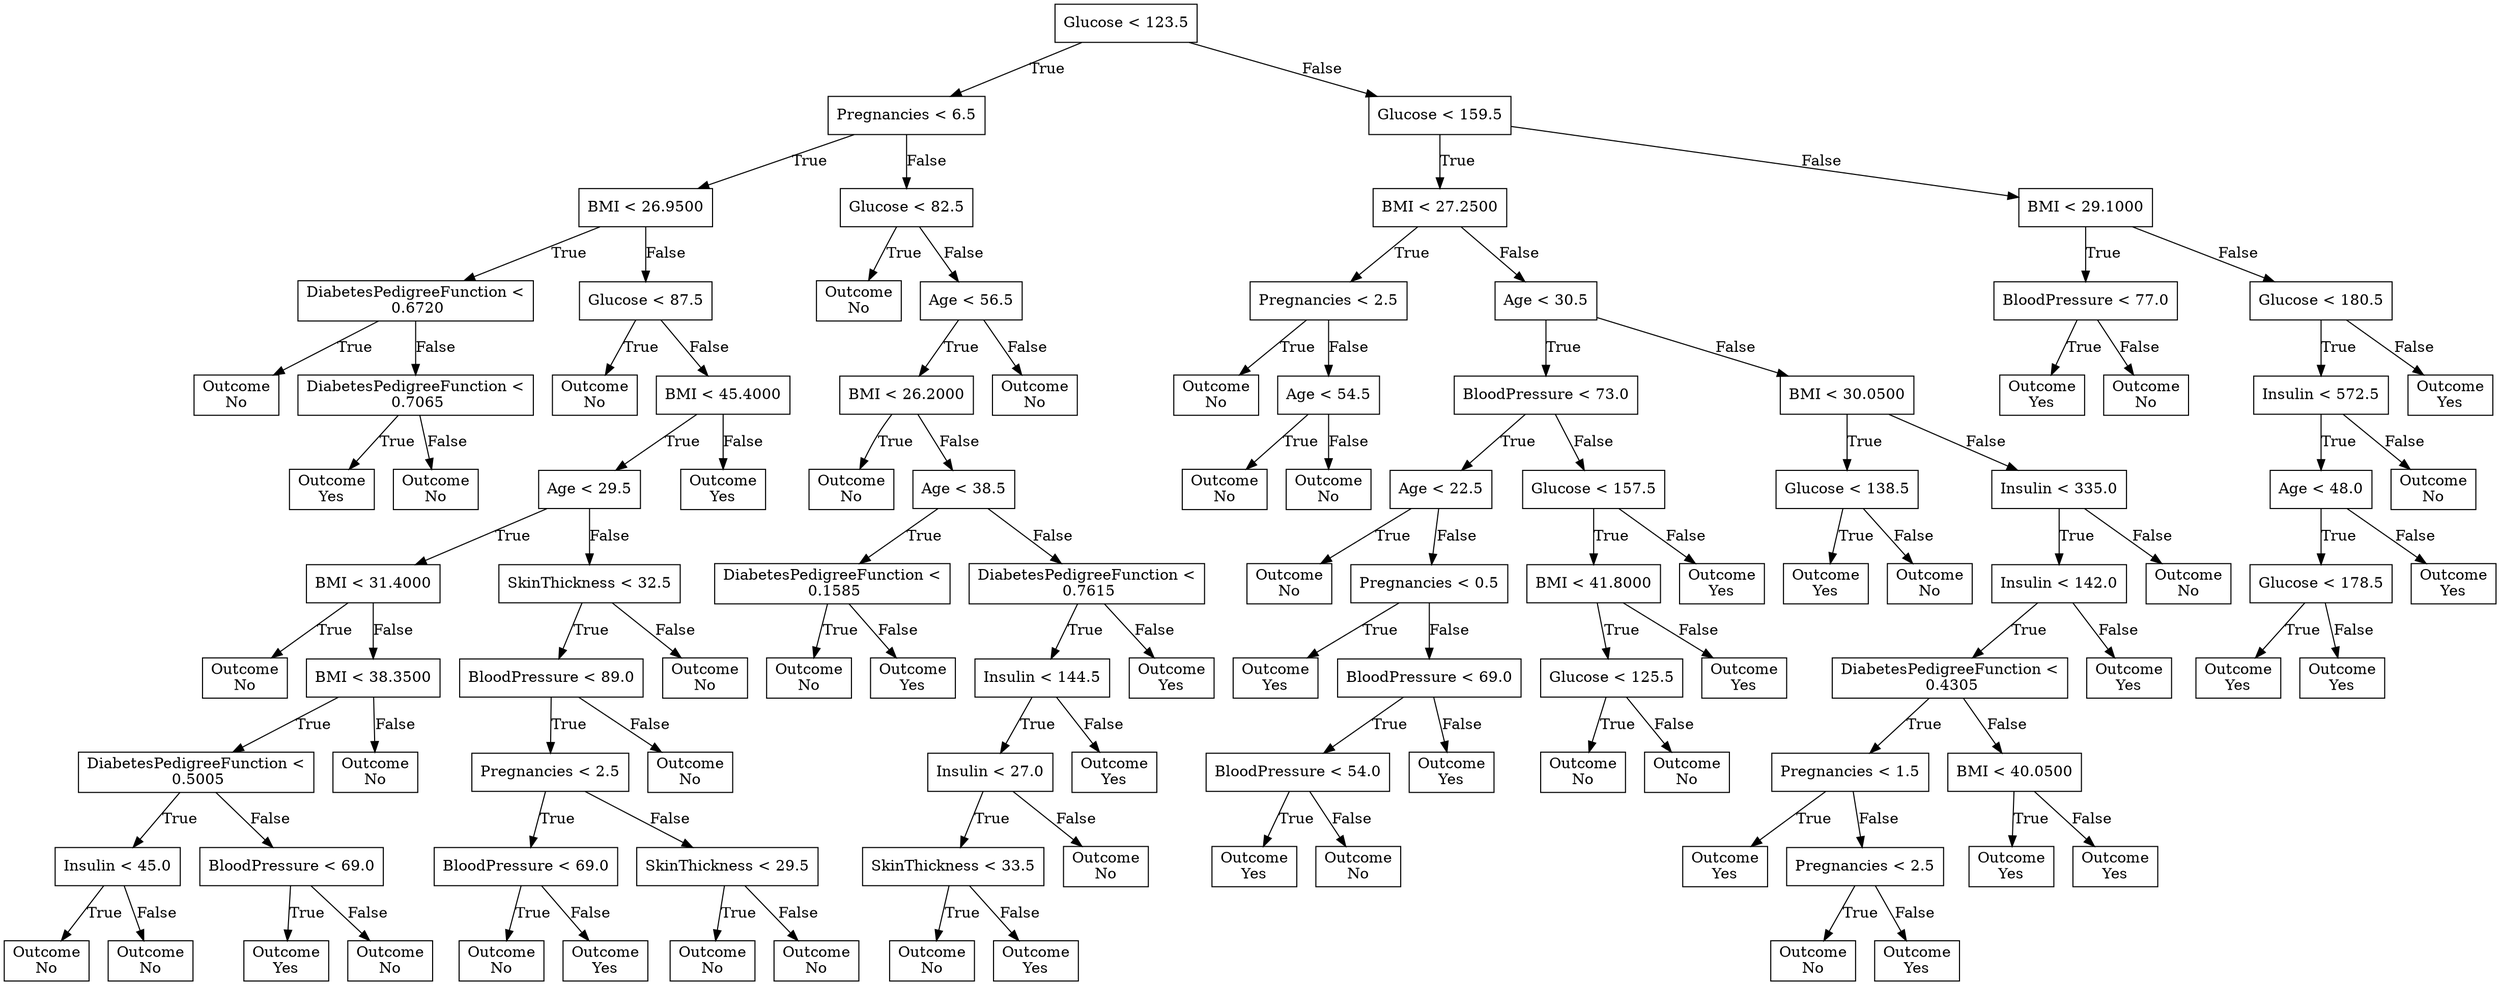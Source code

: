 digraph {
	node [shape=box]
	0 [label="Glucose < 123.5"]
	1 [label="Pregnancies < 6.5"]
	0 -> 1 [label=True]
	2 [label="Glucose < 159.5"]
	0 -> 2 [label=False]
	3 [label="BMI < 26.9500"]
	1 -> 3 [label=True]
	4 [label="Glucose < 82.5"]
	1 -> 4 [label=False]
	5 [label="BMI < 27.2500"]
	2 -> 5 [label=True]
	6 [label="BMI < 29.1000"]
	2 -> 6 [label=False]
	7 [label="DiabetesPedigreeFunction <
 0.6720"]
	3 -> 7 [label=True]
	8 [label="Glucose < 87.5"]
	3 -> 8 [label=False]
	9 [label="Outcome
No"]
	4 -> 9 [label=True]
	10 [label="Age < 56.5"]
	4 -> 10 [label=False]
	11 [label="Pregnancies < 2.5"]
	5 -> 11 [label=True]
	12 [label="Age < 30.5"]
	5 -> 12 [label=False]
	13 [label="BloodPressure < 77.0"]
	6 -> 13 [label=True]
	14 [label="Glucose < 180.5"]
	6 -> 14 [label=False]
	15 [label="Outcome
No"]
	7 -> 15 [label=True]
	16 [label="DiabetesPedigreeFunction <
 0.7065"]
	7 -> 16 [label=False]
	17 [label="Outcome
No"]
	8 -> 17 [label=True]
	18 [label="BMI < 45.4000"]
	8 -> 18 [label=False]
	19 [label="BMI < 26.2000"]
	10 -> 19 [label=True]
	20 [label="Outcome
No"]
	10 -> 20 [label=False]
	21 [label="Outcome
No"]
	11 -> 21 [label=True]
	22 [label="Age < 54.5"]
	11 -> 22 [label=False]
	23 [label="BloodPressure < 73.0"]
	12 -> 23 [label=True]
	24 [label="BMI < 30.0500"]
	12 -> 24 [label=False]
	25 [label="Outcome
Yes"]
	13 -> 25 [label=True]
	26 [label="Outcome
No"]
	13 -> 26 [label=False]
	27 [label="Insulin < 572.5"]
	14 -> 27 [label=True]
	28 [label="Outcome
Yes"]
	14 -> 28 [label=False]
	29 [label="Outcome
Yes"]
	16 -> 29 [label=True]
	30 [label="Outcome
No"]
	16 -> 30 [label=False]
	31 [label="Age < 29.5"]
	18 -> 31 [label=True]
	32 [label="Outcome
Yes"]
	18 -> 32 [label=False]
	33 [label="Outcome
No"]
	19 -> 33 [label=True]
	34 [label="Age < 38.5"]
	19 -> 34 [label=False]
	35 [label="Outcome
No"]
	22 -> 35 [label=True]
	36 [label="Outcome
No"]
	22 -> 36 [label=False]
	37 [label="Age < 22.5"]
	23 -> 37 [label=True]
	38 [label="Glucose < 157.5"]
	23 -> 38 [label=False]
	39 [label="Glucose < 138.5"]
	24 -> 39 [label=True]
	40 [label="Insulin < 335.0"]
	24 -> 40 [label=False]
	41 [label="Age < 48.0"]
	27 -> 41 [label=True]
	42 [label="Outcome
No"]
	27 -> 42 [label=False]
	43 [label="BMI < 31.4000"]
	31 -> 43 [label=True]
	44 [label="SkinThickness < 32.5"]
	31 -> 44 [label=False]
	45 [label="DiabetesPedigreeFunction <
 0.1585"]
	34 -> 45 [label=True]
	46 [label="DiabetesPedigreeFunction <
 0.7615"]
	34 -> 46 [label=False]
	47 [label="Outcome
No"]
	37 -> 47 [label=True]
	48 [label="Pregnancies < 0.5"]
	37 -> 48 [label=False]
	49 [label="BMI < 41.8000"]
	38 -> 49 [label=True]
	50 [label="Outcome
Yes"]
	38 -> 50 [label=False]
	51 [label="Outcome
Yes"]
	39 -> 51 [label=True]
	52 [label="Outcome
No"]
	39 -> 52 [label=False]
	53 [label="Insulin < 142.0"]
	40 -> 53 [label=True]
	54 [label="Outcome
No"]
	40 -> 54 [label=False]
	55 [label="Glucose < 178.5"]
	41 -> 55 [label=True]
	56 [label="Outcome
Yes"]
	41 -> 56 [label=False]
	57 [label="Outcome
No"]
	43 -> 57 [label=True]
	58 [label="BMI < 38.3500"]
	43 -> 58 [label=False]
	59 [label="BloodPressure < 89.0"]
	44 -> 59 [label=True]
	60 [label="Outcome
No"]
	44 -> 60 [label=False]
	61 [label="Outcome
No"]
	45 -> 61 [label=True]
	62 [label="Outcome
Yes"]
	45 -> 62 [label=False]
	63 [label="Insulin < 144.5"]
	46 -> 63 [label=True]
	64 [label="Outcome
Yes"]
	46 -> 64 [label=False]
	65 [label="Outcome
Yes"]
	48 -> 65 [label=True]
	66 [label="BloodPressure < 69.0"]
	48 -> 66 [label=False]
	67 [label="Glucose < 125.5"]
	49 -> 67 [label=True]
	68 [label="Outcome
Yes"]
	49 -> 68 [label=False]
	69 [label="DiabetesPedigreeFunction <
 0.4305"]
	53 -> 69 [label=True]
	70 [label="Outcome
Yes"]
	53 -> 70 [label=False]
	71 [label="Outcome
Yes"]
	55 -> 71 [label=True]
	72 [label="Outcome
Yes"]
	55 -> 72 [label=False]
	73 [label="DiabetesPedigreeFunction <
 0.5005"]
	58 -> 73 [label=True]
	74 [label="Outcome
No"]
	58 -> 74 [label=False]
	75 [label="Pregnancies < 2.5"]
	59 -> 75 [label=True]
	76 [label="Outcome
No"]
	59 -> 76 [label=False]
	77 [label="Insulin < 27.0"]
	63 -> 77 [label=True]
	78 [label="Outcome
Yes"]
	63 -> 78 [label=False]
	79 [label="BloodPressure < 54.0"]
	66 -> 79 [label=True]
	80 [label="Outcome
Yes"]
	66 -> 80 [label=False]
	81 [label="Outcome
No"]
	67 -> 81 [label=True]
	82 [label="Outcome
No"]
	67 -> 82 [label=False]
	83 [label="Pregnancies < 1.5"]
	69 -> 83 [label=True]
	84 [label="BMI < 40.0500"]
	69 -> 84 [label=False]
	85 [label="Insulin < 45.0"]
	73 -> 85 [label=True]
	86 [label="BloodPressure < 69.0"]
	73 -> 86 [label=False]
	87 [label="BloodPressure < 69.0"]
	75 -> 87 [label=True]
	88 [label="SkinThickness < 29.5"]
	75 -> 88 [label=False]
	89 [label="SkinThickness < 33.5"]
	77 -> 89 [label=True]
	90 [label="Outcome
No"]
	77 -> 90 [label=False]
	91 [label="Outcome
Yes"]
	79 -> 91 [label=True]
	92 [label="Outcome
No"]
	79 -> 92 [label=False]
	93 [label="Outcome
Yes"]
	83 -> 93 [label=True]
	94 [label="Pregnancies < 2.5"]
	83 -> 94 [label=False]
	95 [label="Outcome
Yes"]
	84 -> 95 [label=True]
	96 [label="Outcome
Yes"]
	84 -> 96 [label=False]
	97 [label="Outcome
No"]
	85 -> 97 [label=True]
	98 [label="Outcome
No"]
	85 -> 98 [label=False]
	99 [label="Outcome
Yes"]
	86 -> 99 [label=True]
	100 [label="Outcome
No"]
	86 -> 100 [label=False]
	101 [label="Outcome
No"]
	87 -> 101 [label=True]
	102 [label="Outcome
Yes"]
	87 -> 102 [label=False]
	103 [label="Outcome
No"]
	88 -> 103 [label=True]
	104 [label="Outcome
No"]
	88 -> 104 [label=False]
	105 [label="Outcome
No"]
	89 -> 105 [label=True]
	106 [label="Outcome
Yes"]
	89 -> 106 [label=False]
	107 [label="Outcome
No"]
	94 -> 107 [label=True]
	108 [label="Outcome
Yes"]
	94 -> 108 [label=False]
}
